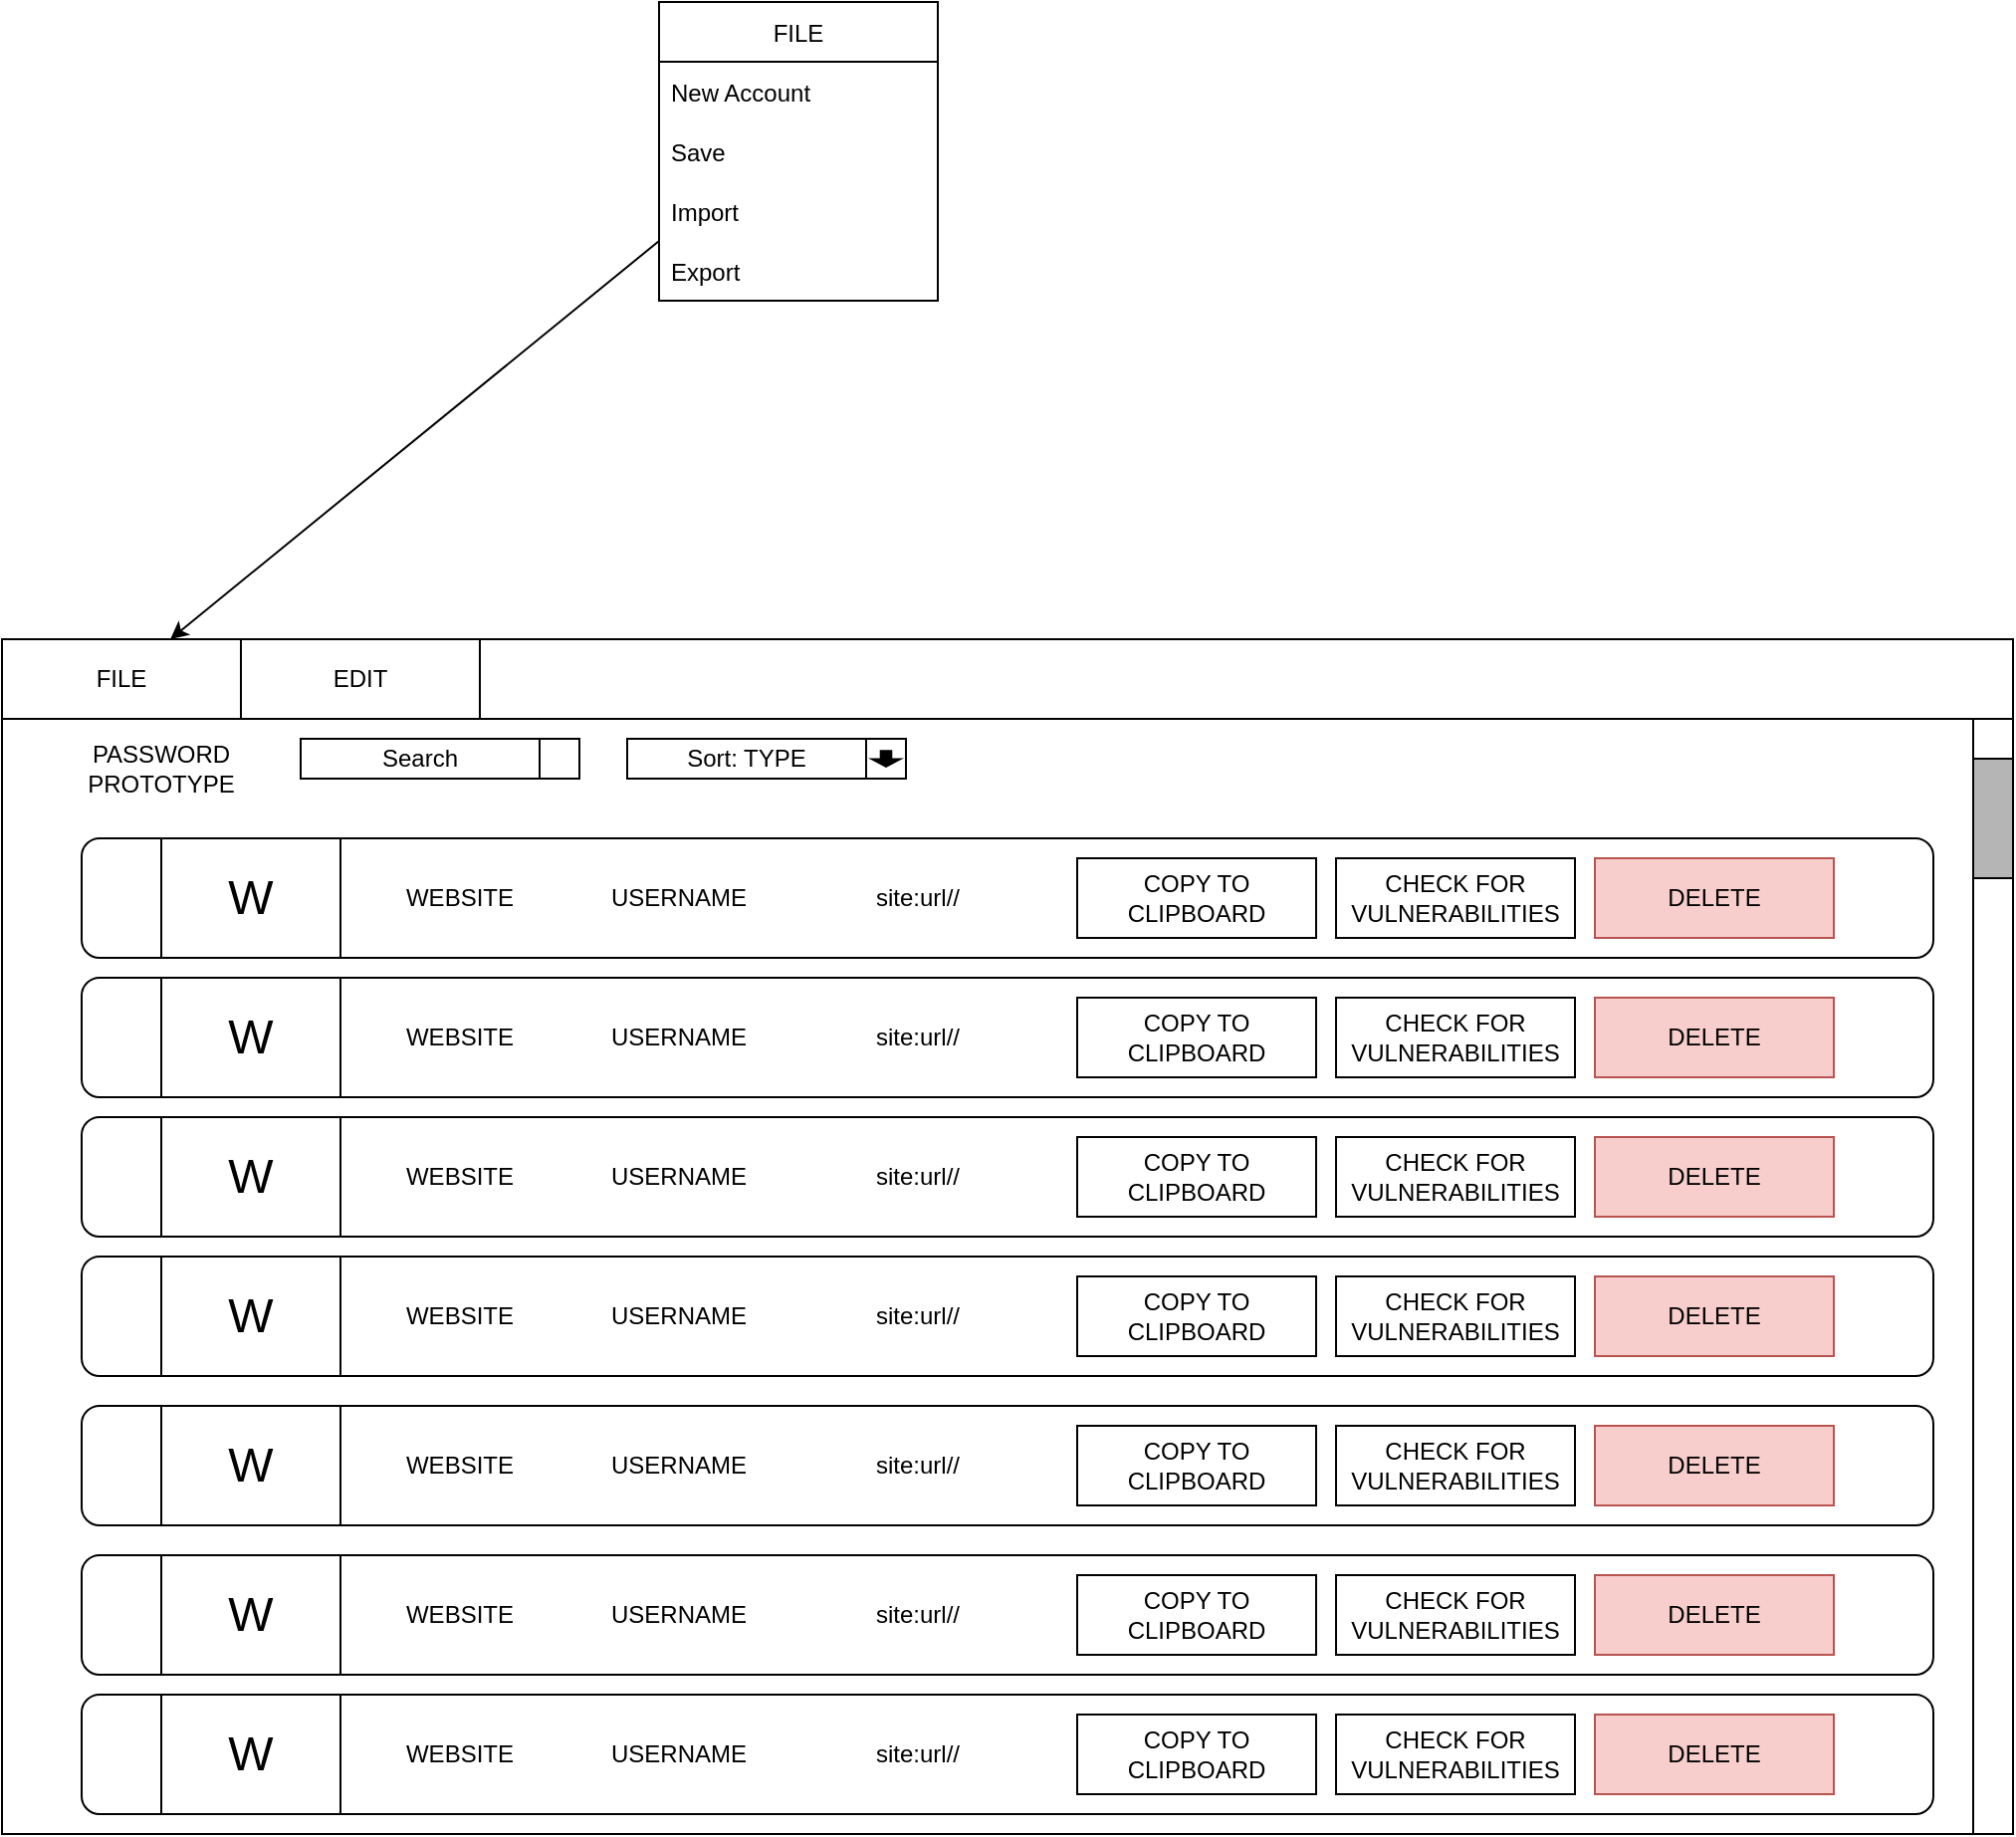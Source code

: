 <mxfile version="16.5.3" type="device"><diagram id="r06VeJMktb423UHZH0JH" name="Page-1"><mxGraphModel dx="2341" dy="2525" grid="1" gridSize="10" guides="1" tooltips="1" connect="1" arrows="1" fold="1" page="1" pageScale="1" pageWidth="827" pageHeight="1169" math="0" shadow="0"><root><mxCell id="0"/><mxCell id="1" parent="0"/><mxCell id="J73Wx9Z207qXLykBtVbI-1" value="" style="rounded=0;whiteSpace=wrap;html=1;" vertex="1" parent="1"><mxGeometry x="100" y="200" width="1010" height="600" as="geometry"/></mxCell><mxCell id="J73Wx9Z207qXLykBtVbI-10" value="" style="group" vertex="1" connectable="0" parent="1"><mxGeometry x="140" y="300" width="940" height="500" as="geometry"/></mxCell><mxCell id="J73Wx9Z207qXLykBtVbI-2" value="" style="rounded=1;whiteSpace=wrap;html=1;" vertex="1" parent="J73Wx9Z207qXLykBtVbI-10"><mxGeometry width="930" height="60" as="geometry"/></mxCell><mxCell id="J73Wx9Z207qXLykBtVbI-3" value="COPY TO CLIPBOARD" style="rounded=0;whiteSpace=wrap;html=1;" vertex="1" parent="J73Wx9Z207qXLykBtVbI-10"><mxGeometry x="500" y="10" width="120" height="40" as="geometry"/></mxCell><mxCell id="J73Wx9Z207qXLykBtVbI-4" value="CHECK FOR VULNERABILITIES" style="rounded=0;whiteSpace=wrap;html=1;" vertex="1" parent="J73Wx9Z207qXLykBtVbI-10"><mxGeometry x="630" y="10" width="120" height="40" as="geometry"/></mxCell><mxCell id="J73Wx9Z207qXLykBtVbI-6" value="DELETE" style="rounded=0;whiteSpace=wrap;html=1;fillColor=#f8cecc;strokeColor=#b85450;" vertex="1" parent="J73Wx9Z207qXLykBtVbI-10"><mxGeometry x="760" y="10" width="120" height="40" as="geometry"/></mxCell><mxCell id="J73Wx9Z207qXLykBtVbI-8" value="USERNAME" style="text;html=1;strokeColor=none;fillColor=none;align=center;verticalAlign=middle;whiteSpace=wrap;rounded=0;" vertex="1" parent="J73Wx9Z207qXLykBtVbI-10"><mxGeometry x="270" y="15" width="60" height="30" as="geometry"/></mxCell><mxCell id="J73Wx9Z207qXLykBtVbI-9" value="WEBSITE" style="text;html=1;strokeColor=none;fillColor=none;align=center;verticalAlign=middle;whiteSpace=wrap;rounded=0;" vertex="1" parent="J73Wx9Z207qXLykBtVbI-10"><mxGeometry x="160" y="15" width="60" height="30" as="geometry"/></mxCell><mxCell id="J73Wx9Z207qXLykBtVbI-83" value="&lt;font style=&quot;font-size: 24px&quot;&gt;W&lt;/font&gt;" style="rounded=0;whiteSpace=wrap;html=1;fillColor=none;" vertex="1" parent="J73Wx9Z207qXLykBtVbI-10"><mxGeometry x="40" width="90" height="60" as="geometry"/></mxCell><mxCell id="J73Wx9Z207qXLykBtVbI-84" value="site:url//" style="text;html=1;strokeColor=none;fillColor=none;align=center;verticalAlign=middle;whiteSpace=wrap;rounded=0;fontSize=12;" vertex="1" parent="J73Wx9Z207qXLykBtVbI-10"><mxGeometry x="390" y="15" width="60" height="30" as="geometry"/></mxCell><mxCell id="J73Wx9Z207qXLykBtVbI-59" value="" style="rounded=0;whiteSpace=wrap;html=1;" vertex="1" parent="1"><mxGeometry x="100" y="200" width="1010" height="40" as="geometry"/></mxCell><mxCell id="J73Wx9Z207qXLykBtVbI-66" value="" style="group" vertex="1" connectable="0" parent="1"><mxGeometry x="250" y="250" width="140" height="20" as="geometry"/></mxCell><mxCell id="J73Wx9Z207qXLykBtVbI-61" value="Search" style="rounded=0;whiteSpace=wrap;html=1;" vertex="1" parent="J73Wx9Z207qXLykBtVbI-66"><mxGeometry width="120" height="20" as="geometry"/></mxCell><mxCell id="J73Wx9Z207qXLykBtVbI-63" value="" style="group" vertex="1" connectable="0" parent="J73Wx9Z207qXLykBtVbI-66"><mxGeometry x="120" width="20" height="20" as="geometry"/></mxCell><mxCell id="J73Wx9Z207qXLykBtVbI-65" value="" style="group" vertex="1" connectable="0" parent="J73Wx9Z207qXLykBtVbI-63"><mxGeometry width="20" height="20" as="geometry"/></mxCell><mxCell id="J73Wx9Z207qXLykBtVbI-62" value="" style="rounded=0;whiteSpace=wrap;html=1;" vertex="1" parent="J73Wx9Z207qXLykBtVbI-65"><mxGeometry width="20" height="20" as="geometry"/></mxCell><mxCell id="J73Wx9Z207qXLykBtVbI-60" value="" style="shape=image;html=1;verticalAlign=top;verticalLabelPosition=bottom;labelBackgroundColor=#ffffff;imageAspect=0;aspect=fixed;image=https://cdn1.iconfinder.com/data/icons/science-technology-outline-24-px/24/Magnifier_magnifying_glass_search_search_web_searching_glass-128.png" vertex="1" parent="J73Wx9Z207qXLykBtVbI-65"><mxGeometry width="20" height="20" as="geometry"/></mxCell><mxCell id="J73Wx9Z207qXLykBtVbI-71" value="" style="group" vertex="1" connectable="0" parent="1"><mxGeometry x="414" y="250" width="140" height="20" as="geometry"/></mxCell><mxCell id="J73Wx9Z207qXLykBtVbI-67" value="Sort: TYPE" style="rounded=0;whiteSpace=wrap;html=1;" vertex="1" parent="J73Wx9Z207qXLykBtVbI-71"><mxGeometry width="120" height="20" as="geometry"/></mxCell><mxCell id="J73Wx9Z207qXLykBtVbI-70" value="" style="group" vertex="1" connectable="0" parent="J73Wx9Z207qXLykBtVbI-71"><mxGeometry x="120" width="20" height="20" as="geometry"/></mxCell><mxCell id="J73Wx9Z207qXLykBtVbI-68" value="" style="rounded=0;whiteSpace=wrap;html=1;" vertex="1" parent="J73Wx9Z207qXLykBtVbI-70"><mxGeometry width="20" height="20" as="geometry"/></mxCell><mxCell id="J73Wx9Z207qXLykBtVbI-69" value="" style="shape=mxgraph.arrows.arrow_down;html=1;verticalLabelPosition=bottom;verticalAlign=top;strokeWidth=2;strokeColor=#000000;fillColor=#000000;" vertex="1" parent="J73Wx9Z207qXLykBtVbI-70"><mxGeometry x="5" y="6.63" width="10" height="6.75" as="geometry"/></mxCell><mxCell id="J73Wx9Z207qXLykBtVbI-73" value="PASSWORD PROTOTYPE" style="text;html=1;strokeColor=none;fillColor=none;align=center;verticalAlign=middle;whiteSpace=wrap;rounded=0;" vertex="1" parent="1"><mxGeometry x="150" y="250" width="60" height="30" as="geometry"/></mxCell><mxCell id="J73Wx9Z207qXLykBtVbI-74" value="FILE" style="rounded=0;whiteSpace=wrap;html=1;fillColor=none;" vertex="1" parent="1"><mxGeometry x="100" y="200" width="120" height="40" as="geometry"/></mxCell><mxCell id="J73Wx9Z207qXLykBtVbI-75" value="" style="endArrow=classic;html=1;rounded=0;" edge="1" parent="1" target="J73Wx9Z207qXLykBtVbI-74"><mxGeometry width="50" height="50" relative="1" as="geometry"><mxPoint x="430" as="sourcePoint"/><mxPoint x="680" y="400" as="targetPoint"/></mxGeometry></mxCell><mxCell id="J73Wx9Z207qXLykBtVbI-76" value="FILE" style="swimlane;fontStyle=0;childLayout=stackLayout;horizontal=1;startSize=30;horizontalStack=0;resizeParent=1;resizeParentMax=0;resizeLast=0;collapsible=1;marginBottom=0;fillColor=none;" vertex="1" parent="1"><mxGeometry x="430" y="-120" width="140" height="150" as="geometry"/></mxCell><mxCell id="J73Wx9Z207qXLykBtVbI-77" value="New Account" style="text;strokeColor=none;fillColor=none;align=left;verticalAlign=middle;spacingLeft=4;spacingRight=4;overflow=hidden;points=[[0,0.5],[1,0.5]];portConstraint=eastwest;rotatable=0;" vertex="1" parent="J73Wx9Z207qXLykBtVbI-76"><mxGeometry y="30" width="140" height="30" as="geometry"/></mxCell><mxCell id="J73Wx9Z207qXLykBtVbI-78" value="Save" style="text;strokeColor=none;fillColor=none;align=left;verticalAlign=middle;spacingLeft=4;spacingRight=4;overflow=hidden;points=[[0,0.5],[1,0.5]];portConstraint=eastwest;rotatable=0;" vertex="1" parent="J73Wx9Z207qXLykBtVbI-76"><mxGeometry y="60" width="140" height="30" as="geometry"/></mxCell><mxCell id="J73Wx9Z207qXLykBtVbI-79" value="Import " style="text;strokeColor=none;fillColor=none;align=left;verticalAlign=middle;spacingLeft=4;spacingRight=4;overflow=hidden;points=[[0,0.5],[1,0.5]];portConstraint=eastwest;rotatable=0;" vertex="1" parent="J73Wx9Z207qXLykBtVbI-76"><mxGeometry y="90" width="140" height="30" as="geometry"/></mxCell><mxCell id="J73Wx9Z207qXLykBtVbI-80" value="Export" style="text;strokeColor=none;fillColor=none;align=left;verticalAlign=middle;spacingLeft=4;spacingRight=4;overflow=hidden;points=[[0,0.5],[1,0.5]];portConstraint=eastwest;rotatable=0;" vertex="1" parent="J73Wx9Z207qXLykBtVbI-76"><mxGeometry y="120" width="140" height="30" as="geometry"/></mxCell><mxCell id="J73Wx9Z207qXLykBtVbI-5" value="EDIT" style="rounded=0;whiteSpace=wrap;html=1;" vertex="1" parent="1"><mxGeometry x="220" y="200" width="120" height="40" as="geometry"/></mxCell><mxCell id="J73Wx9Z207qXLykBtVbI-85" value="" style="group" vertex="1" connectable="0" parent="1"><mxGeometry x="140" y="370" width="930" height="60" as="geometry"/></mxCell><mxCell id="J73Wx9Z207qXLykBtVbI-86" value="" style="rounded=1;whiteSpace=wrap;html=1;" vertex="1" parent="J73Wx9Z207qXLykBtVbI-85"><mxGeometry width="930" height="60" as="geometry"/></mxCell><mxCell id="J73Wx9Z207qXLykBtVbI-87" value="COPY TO CLIPBOARD" style="rounded=0;whiteSpace=wrap;html=1;" vertex="1" parent="J73Wx9Z207qXLykBtVbI-85"><mxGeometry x="500" y="10" width="120" height="40" as="geometry"/></mxCell><mxCell id="J73Wx9Z207qXLykBtVbI-88" value="CHECK FOR VULNERABILITIES" style="rounded=0;whiteSpace=wrap;html=1;" vertex="1" parent="J73Wx9Z207qXLykBtVbI-85"><mxGeometry x="630" y="10" width="120" height="40" as="geometry"/></mxCell><mxCell id="J73Wx9Z207qXLykBtVbI-89" value="DELETE" style="rounded=0;whiteSpace=wrap;html=1;fillColor=#f8cecc;strokeColor=#b85450;" vertex="1" parent="J73Wx9Z207qXLykBtVbI-85"><mxGeometry x="760" y="10" width="120" height="40" as="geometry"/></mxCell><mxCell id="J73Wx9Z207qXLykBtVbI-90" value="USERNAME" style="text;html=1;strokeColor=none;fillColor=none;align=center;verticalAlign=middle;whiteSpace=wrap;rounded=0;" vertex="1" parent="J73Wx9Z207qXLykBtVbI-85"><mxGeometry x="270" y="15" width="60" height="30" as="geometry"/></mxCell><mxCell id="J73Wx9Z207qXLykBtVbI-91" value="WEBSITE" style="text;html=1;strokeColor=none;fillColor=none;align=center;verticalAlign=middle;whiteSpace=wrap;rounded=0;" vertex="1" parent="J73Wx9Z207qXLykBtVbI-85"><mxGeometry x="160" y="15" width="60" height="30" as="geometry"/></mxCell><mxCell id="J73Wx9Z207qXLykBtVbI-92" value="&lt;font style=&quot;font-size: 24px&quot;&gt;W&lt;/font&gt;" style="rounded=0;whiteSpace=wrap;html=1;fillColor=none;" vertex="1" parent="J73Wx9Z207qXLykBtVbI-85"><mxGeometry x="40" width="90" height="60" as="geometry"/></mxCell><mxCell id="J73Wx9Z207qXLykBtVbI-93" value="site:url//" style="text;html=1;strokeColor=none;fillColor=none;align=center;verticalAlign=middle;whiteSpace=wrap;rounded=0;fontSize=12;" vertex="1" parent="J73Wx9Z207qXLykBtVbI-85"><mxGeometry x="390" y="15" width="60" height="30" as="geometry"/></mxCell><mxCell id="J73Wx9Z207qXLykBtVbI-94" value="" style="group" vertex="1" connectable="0" parent="1"><mxGeometry x="140" y="440" width="930" height="60" as="geometry"/></mxCell><mxCell id="J73Wx9Z207qXLykBtVbI-95" value="" style="rounded=1;whiteSpace=wrap;html=1;" vertex="1" parent="J73Wx9Z207qXLykBtVbI-94"><mxGeometry width="930" height="60" as="geometry"/></mxCell><mxCell id="J73Wx9Z207qXLykBtVbI-96" value="COPY TO CLIPBOARD" style="rounded=0;whiteSpace=wrap;html=1;" vertex="1" parent="J73Wx9Z207qXLykBtVbI-94"><mxGeometry x="500" y="10" width="120" height="40" as="geometry"/></mxCell><mxCell id="J73Wx9Z207qXLykBtVbI-97" value="CHECK FOR VULNERABILITIES" style="rounded=0;whiteSpace=wrap;html=1;" vertex="1" parent="J73Wx9Z207qXLykBtVbI-94"><mxGeometry x="630" y="10" width="120" height="40" as="geometry"/></mxCell><mxCell id="J73Wx9Z207qXLykBtVbI-98" value="DELETE" style="rounded=0;whiteSpace=wrap;html=1;fillColor=#f8cecc;strokeColor=#b85450;" vertex="1" parent="J73Wx9Z207qXLykBtVbI-94"><mxGeometry x="760" y="10" width="120" height="40" as="geometry"/></mxCell><mxCell id="J73Wx9Z207qXLykBtVbI-99" value="USERNAME" style="text;html=1;strokeColor=none;fillColor=none;align=center;verticalAlign=middle;whiteSpace=wrap;rounded=0;" vertex="1" parent="J73Wx9Z207qXLykBtVbI-94"><mxGeometry x="270" y="15" width="60" height="30" as="geometry"/></mxCell><mxCell id="J73Wx9Z207qXLykBtVbI-100" value="WEBSITE" style="text;html=1;strokeColor=none;fillColor=none;align=center;verticalAlign=middle;whiteSpace=wrap;rounded=0;" vertex="1" parent="J73Wx9Z207qXLykBtVbI-94"><mxGeometry x="160" y="15" width="60" height="30" as="geometry"/></mxCell><mxCell id="J73Wx9Z207qXLykBtVbI-101" value="&lt;font style=&quot;font-size: 24px&quot;&gt;W&lt;/font&gt;" style="rounded=0;whiteSpace=wrap;html=1;fillColor=none;" vertex="1" parent="J73Wx9Z207qXLykBtVbI-94"><mxGeometry x="40" width="90" height="60" as="geometry"/></mxCell><mxCell id="J73Wx9Z207qXLykBtVbI-102" value="site:url//" style="text;html=1;strokeColor=none;fillColor=none;align=center;verticalAlign=middle;whiteSpace=wrap;rounded=0;fontSize=12;" vertex="1" parent="J73Wx9Z207qXLykBtVbI-94"><mxGeometry x="390" y="15" width="60" height="30" as="geometry"/></mxCell><mxCell id="J73Wx9Z207qXLykBtVbI-103" value="" style="group" vertex="1" connectable="0" parent="1"><mxGeometry x="140" y="510" width="930" height="60" as="geometry"/></mxCell><mxCell id="J73Wx9Z207qXLykBtVbI-104" value="" style="rounded=1;whiteSpace=wrap;html=1;" vertex="1" parent="J73Wx9Z207qXLykBtVbI-103"><mxGeometry width="930" height="60" as="geometry"/></mxCell><mxCell id="J73Wx9Z207qXLykBtVbI-105" value="COPY TO CLIPBOARD" style="rounded=0;whiteSpace=wrap;html=1;" vertex="1" parent="J73Wx9Z207qXLykBtVbI-103"><mxGeometry x="500" y="10" width="120" height="40" as="geometry"/></mxCell><mxCell id="J73Wx9Z207qXLykBtVbI-106" value="CHECK FOR VULNERABILITIES" style="rounded=0;whiteSpace=wrap;html=1;" vertex="1" parent="J73Wx9Z207qXLykBtVbI-103"><mxGeometry x="630" y="10" width="120" height="40" as="geometry"/></mxCell><mxCell id="J73Wx9Z207qXLykBtVbI-107" value="DELETE" style="rounded=0;whiteSpace=wrap;html=1;fillColor=#f8cecc;strokeColor=#b85450;" vertex="1" parent="J73Wx9Z207qXLykBtVbI-103"><mxGeometry x="760" y="10" width="120" height="40" as="geometry"/></mxCell><mxCell id="J73Wx9Z207qXLykBtVbI-108" value="USERNAME" style="text;html=1;strokeColor=none;fillColor=none;align=center;verticalAlign=middle;whiteSpace=wrap;rounded=0;" vertex="1" parent="J73Wx9Z207qXLykBtVbI-103"><mxGeometry x="270" y="15" width="60" height="30" as="geometry"/></mxCell><mxCell id="J73Wx9Z207qXLykBtVbI-109" value="WEBSITE" style="text;html=1;strokeColor=none;fillColor=none;align=center;verticalAlign=middle;whiteSpace=wrap;rounded=0;" vertex="1" parent="J73Wx9Z207qXLykBtVbI-103"><mxGeometry x="160" y="15" width="60" height="30" as="geometry"/></mxCell><mxCell id="J73Wx9Z207qXLykBtVbI-110" value="&lt;font style=&quot;font-size: 24px&quot;&gt;W&lt;/font&gt;" style="rounded=0;whiteSpace=wrap;html=1;fillColor=none;" vertex="1" parent="J73Wx9Z207qXLykBtVbI-103"><mxGeometry x="40" width="90" height="60" as="geometry"/></mxCell><mxCell id="J73Wx9Z207qXLykBtVbI-111" value="site:url//" style="text;html=1;strokeColor=none;fillColor=none;align=center;verticalAlign=middle;whiteSpace=wrap;rounded=0;fontSize=12;" vertex="1" parent="J73Wx9Z207qXLykBtVbI-103"><mxGeometry x="390" y="15" width="60" height="30" as="geometry"/></mxCell><mxCell id="J73Wx9Z207qXLykBtVbI-112" value="" style="group" vertex="1" connectable="0" parent="1"><mxGeometry x="140" y="585" width="930" height="60" as="geometry"/></mxCell><mxCell id="J73Wx9Z207qXLykBtVbI-113" value="" style="rounded=1;whiteSpace=wrap;html=1;" vertex="1" parent="J73Wx9Z207qXLykBtVbI-112"><mxGeometry width="930" height="60" as="geometry"/></mxCell><mxCell id="J73Wx9Z207qXLykBtVbI-114" value="COPY TO CLIPBOARD" style="rounded=0;whiteSpace=wrap;html=1;" vertex="1" parent="J73Wx9Z207qXLykBtVbI-112"><mxGeometry x="500" y="10" width="120" height="40" as="geometry"/></mxCell><mxCell id="J73Wx9Z207qXLykBtVbI-115" value="CHECK FOR VULNERABILITIES" style="rounded=0;whiteSpace=wrap;html=1;" vertex="1" parent="J73Wx9Z207qXLykBtVbI-112"><mxGeometry x="630" y="10" width="120" height="40" as="geometry"/></mxCell><mxCell id="J73Wx9Z207qXLykBtVbI-116" value="DELETE" style="rounded=0;whiteSpace=wrap;html=1;fillColor=#f8cecc;strokeColor=#b85450;" vertex="1" parent="J73Wx9Z207qXLykBtVbI-112"><mxGeometry x="760" y="10" width="120" height="40" as="geometry"/></mxCell><mxCell id="J73Wx9Z207qXLykBtVbI-117" value="USERNAME" style="text;html=1;strokeColor=none;fillColor=none;align=center;verticalAlign=middle;whiteSpace=wrap;rounded=0;" vertex="1" parent="J73Wx9Z207qXLykBtVbI-112"><mxGeometry x="270" y="15" width="60" height="30" as="geometry"/></mxCell><mxCell id="J73Wx9Z207qXLykBtVbI-118" value="WEBSITE" style="text;html=1;strokeColor=none;fillColor=none;align=center;verticalAlign=middle;whiteSpace=wrap;rounded=0;" vertex="1" parent="J73Wx9Z207qXLykBtVbI-112"><mxGeometry x="160" y="15" width="60" height="30" as="geometry"/></mxCell><mxCell id="J73Wx9Z207qXLykBtVbI-119" value="&lt;font style=&quot;font-size: 24px&quot;&gt;W&lt;/font&gt;" style="rounded=0;whiteSpace=wrap;html=1;fillColor=none;" vertex="1" parent="J73Wx9Z207qXLykBtVbI-112"><mxGeometry x="40" width="90" height="60" as="geometry"/></mxCell><mxCell id="J73Wx9Z207qXLykBtVbI-120" value="site:url//" style="text;html=1;strokeColor=none;fillColor=none;align=center;verticalAlign=middle;whiteSpace=wrap;rounded=0;fontSize=12;" vertex="1" parent="J73Wx9Z207qXLykBtVbI-112"><mxGeometry x="390" y="15" width="60" height="30" as="geometry"/></mxCell><mxCell id="J73Wx9Z207qXLykBtVbI-121" value="" style="group" vertex="1" connectable="0" parent="1"><mxGeometry x="140" y="660" width="930" height="60" as="geometry"/></mxCell><mxCell id="J73Wx9Z207qXLykBtVbI-122" value="" style="rounded=1;whiteSpace=wrap;html=1;" vertex="1" parent="J73Wx9Z207qXLykBtVbI-121"><mxGeometry width="930" height="60" as="geometry"/></mxCell><mxCell id="J73Wx9Z207qXLykBtVbI-123" value="COPY TO CLIPBOARD" style="rounded=0;whiteSpace=wrap;html=1;" vertex="1" parent="J73Wx9Z207qXLykBtVbI-121"><mxGeometry x="500" y="10" width="120" height="40" as="geometry"/></mxCell><mxCell id="J73Wx9Z207qXLykBtVbI-124" value="CHECK FOR VULNERABILITIES" style="rounded=0;whiteSpace=wrap;html=1;" vertex="1" parent="J73Wx9Z207qXLykBtVbI-121"><mxGeometry x="630" y="10" width="120" height="40" as="geometry"/></mxCell><mxCell id="J73Wx9Z207qXLykBtVbI-125" value="DELETE" style="rounded=0;whiteSpace=wrap;html=1;fillColor=#f8cecc;strokeColor=#b85450;" vertex="1" parent="J73Wx9Z207qXLykBtVbI-121"><mxGeometry x="760" y="10" width="120" height="40" as="geometry"/></mxCell><mxCell id="J73Wx9Z207qXLykBtVbI-126" value="USERNAME" style="text;html=1;strokeColor=none;fillColor=none;align=center;verticalAlign=middle;whiteSpace=wrap;rounded=0;" vertex="1" parent="J73Wx9Z207qXLykBtVbI-121"><mxGeometry x="270" y="15" width="60" height="30" as="geometry"/></mxCell><mxCell id="J73Wx9Z207qXLykBtVbI-127" value="WEBSITE" style="text;html=1;strokeColor=none;fillColor=none;align=center;verticalAlign=middle;whiteSpace=wrap;rounded=0;" vertex="1" parent="J73Wx9Z207qXLykBtVbI-121"><mxGeometry x="160" y="15" width="60" height="30" as="geometry"/></mxCell><mxCell id="J73Wx9Z207qXLykBtVbI-128" value="&lt;font style=&quot;font-size: 24px&quot;&gt;W&lt;/font&gt;" style="rounded=0;whiteSpace=wrap;html=1;fillColor=none;" vertex="1" parent="J73Wx9Z207qXLykBtVbI-121"><mxGeometry x="40" width="90" height="60" as="geometry"/></mxCell><mxCell id="J73Wx9Z207qXLykBtVbI-129" value="site:url//" style="text;html=1;strokeColor=none;fillColor=none;align=center;verticalAlign=middle;whiteSpace=wrap;rounded=0;fontSize=12;" vertex="1" parent="J73Wx9Z207qXLykBtVbI-121"><mxGeometry x="390" y="15" width="60" height="30" as="geometry"/></mxCell><mxCell id="J73Wx9Z207qXLykBtVbI-130" value="" style="rounded=0;whiteSpace=wrap;html=1;fontSize=12;fillColor=none;" vertex="1" parent="1"><mxGeometry x="1090" y="240" width="20" height="560" as="geometry"/></mxCell><mxCell id="J73Wx9Z207qXLykBtVbI-131" value="" style="rounded=0;whiteSpace=wrap;html=1;fontSize=12;fillColor=#B5B5B5;" vertex="1" parent="1"><mxGeometry x="1090" y="260" width="20" height="60" as="geometry"/></mxCell><mxCell id="J73Wx9Z207qXLykBtVbI-132" value="" style="group" vertex="1" connectable="0" parent="1"><mxGeometry x="140" y="730" width="930" height="60" as="geometry"/></mxCell><mxCell id="J73Wx9Z207qXLykBtVbI-133" value="" style="rounded=1;whiteSpace=wrap;html=1;" vertex="1" parent="J73Wx9Z207qXLykBtVbI-132"><mxGeometry width="930" height="60" as="geometry"/></mxCell><mxCell id="J73Wx9Z207qXLykBtVbI-134" value="COPY TO CLIPBOARD" style="rounded=0;whiteSpace=wrap;html=1;" vertex="1" parent="J73Wx9Z207qXLykBtVbI-132"><mxGeometry x="500" y="10" width="120" height="40" as="geometry"/></mxCell><mxCell id="J73Wx9Z207qXLykBtVbI-135" value="CHECK FOR VULNERABILITIES" style="rounded=0;whiteSpace=wrap;html=1;" vertex="1" parent="J73Wx9Z207qXLykBtVbI-132"><mxGeometry x="630" y="10" width="120" height="40" as="geometry"/></mxCell><mxCell id="J73Wx9Z207qXLykBtVbI-136" value="DELETE" style="rounded=0;whiteSpace=wrap;html=1;fillColor=#f8cecc;strokeColor=#b85450;" vertex="1" parent="J73Wx9Z207qXLykBtVbI-132"><mxGeometry x="760" y="10" width="120" height="40" as="geometry"/></mxCell><mxCell id="J73Wx9Z207qXLykBtVbI-137" value="USERNAME" style="text;html=1;strokeColor=none;fillColor=none;align=center;verticalAlign=middle;whiteSpace=wrap;rounded=0;" vertex="1" parent="J73Wx9Z207qXLykBtVbI-132"><mxGeometry x="270" y="15" width="60" height="30" as="geometry"/></mxCell><mxCell id="J73Wx9Z207qXLykBtVbI-138" value="WEBSITE" style="text;html=1;strokeColor=none;fillColor=none;align=center;verticalAlign=middle;whiteSpace=wrap;rounded=0;" vertex="1" parent="J73Wx9Z207qXLykBtVbI-132"><mxGeometry x="160" y="15" width="60" height="30" as="geometry"/></mxCell><mxCell id="J73Wx9Z207qXLykBtVbI-139" value="&lt;font style=&quot;font-size: 24px&quot;&gt;W&lt;/font&gt;" style="rounded=0;whiteSpace=wrap;html=1;fillColor=none;" vertex="1" parent="J73Wx9Z207qXLykBtVbI-132"><mxGeometry x="40" width="90" height="60" as="geometry"/></mxCell><mxCell id="J73Wx9Z207qXLykBtVbI-140" value="site:url//" style="text;html=1;strokeColor=none;fillColor=none;align=center;verticalAlign=middle;whiteSpace=wrap;rounded=0;fontSize=12;" vertex="1" parent="J73Wx9Z207qXLykBtVbI-132"><mxGeometry x="390" y="15" width="60" height="30" as="geometry"/></mxCell></root></mxGraphModel></diagram></mxfile>